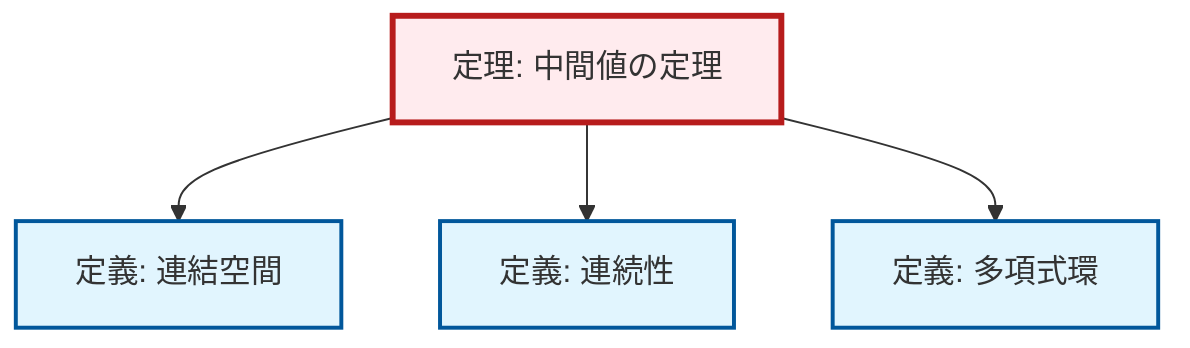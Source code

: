 graph TD
    classDef definition fill:#e1f5fe,stroke:#01579b,stroke-width:2px
    classDef theorem fill:#f3e5f5,stroke:#4a148c,stroke-width:2px
    classDef axiom fill:#fff3e0,stroke:#e65100,stroke-width:2px
    classDef example fill:#e8f5e9,stroke:#1b5e20,stroke-width:2px
    classDef current fill:#ffebee,stroke:#b71c1c,stroke-width:3px
    def-polynomial-ring["定義: 多項式環"]:::definition
    def-connected["定義: 連結空間"]:::definition
    thm-intermediate-value["定理: 中間値の定理"]:::theorem
    def-continuity["定義: 連続性"]:::definition
    thm-intermediate-value --> def-connected
    thm-intermediate-value --> def-continuity
    thm-intermediate-value --> def-polynomial-ring
    class thm-intermediate-value current